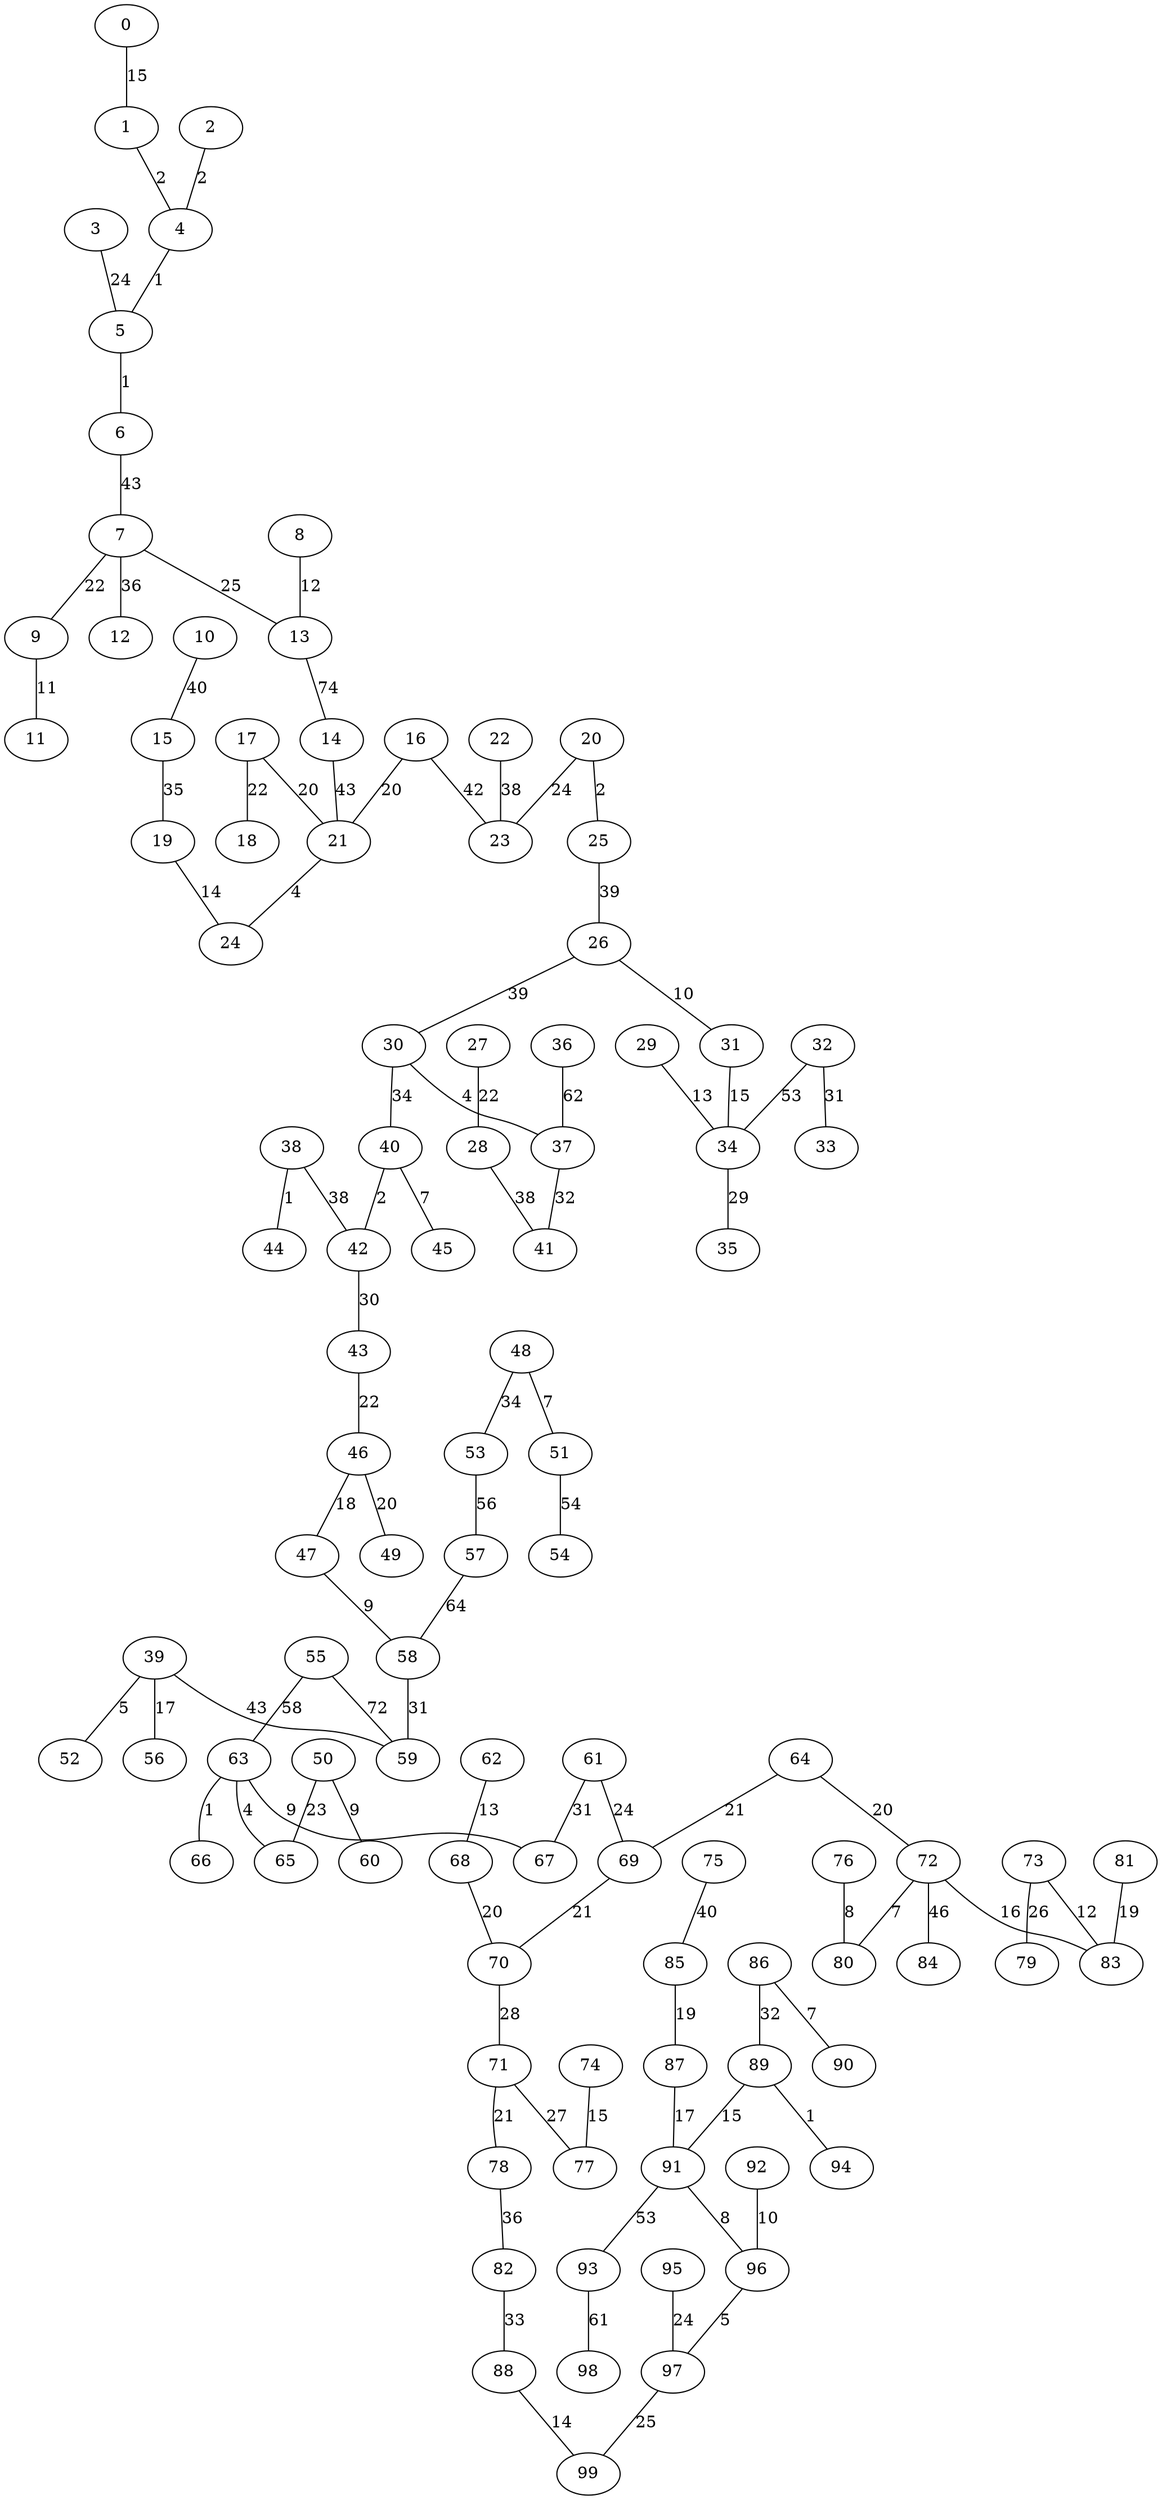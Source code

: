 graph {
  0 [label="0"];
  1 [label="1"];
  2 [label="2"];
  3 [label="3"];
  4 [label="4"];
  5 [label="5"];
  6 [label="6"];
  7 [label="7"];
  8 [label="8"];
  9 [label="9"];
  10 [label="10"];
  11 [label="11"];
  12 [label="12"];
  13 [label="13"];
  14 [label="14"];
  15 [label="15"];
  16 [label="16"];
  17 [label="17"];
  18 [label="18"];
  19 [label="19"];
  20 [label="20"];
  21 [label="21"];
  22 [label="22"];
  23 [label="23"];
  24 [label="24"];
  25 [label="25"];
  26 [label="26"];
  27 [label="27"];
  28 [label="28"];
  29 [label="29"];
  30 [label="30"];
  31 [label="31"];
  32 [label="32"];
  33 [label="33"];
  34 [label="34"];
  35 [label="35"];
  36 [label="36"];
  37 [label="37"];
  38 [label="38"];
  39 [label="39"];
  40 [label="40"];
  41 [label="41"];
  42 [label="42"];
  43 [label="43"];
  44 [label="44"];
  45 [label="45"];
  46 [label="46"];
  47 [label="47"];
  48 [label="48"];
  49 [label="49"];
  50 [label="50"];
  51 [label="51"];
  52 [label="52"];
  53 [label="53"];
  54 [label="54"];
  55 [label="55"];
  56 [label="56"];
  57 [label="57"];
  58 [label="58"];
  59 [label="59"];
  60 [label="60"];
  61 [label="61"];
  62 [label="62"];
  63 [label="63"];
  64 [label="64"];
  65 [label="65"];
  66 [label="66"];
  67 [label="67"];
  68 [label="68"];
  69 [label="69"];
  70 [label="70"];
  71 [label="71"];
  72 [label="72"];
  73 [label="73"];
  74 [label="74"];
  75 [label="75"];
  76 [label="76"];
  77 [label="77"];
  78 [label="78"];
  79 [label="79"];
  80 [label="80"];
  81 [label="81"];
  82 [label="82"];
  83 [label="83"];
  84 [label="84"];
  85 [label="85"];
  86 [label="86"];
  87 [label="87"];
  88 [label="88"];
  89 [label="89"];
  90 [label="90"];
  91 [label="91"];
  92 [label="92"];
  93 [label="93"];
  94 [label="94"];
  95 [label="95"];
  96 [label="96"];
  97 [label="97"];
  98 [label="98"];
  99 [label="99"];
  0 -- 1 [label="15"];
  1 -- 4 [label="2"];
  2 -- 4 [label="2"];
  3 -- 5 [label="24"];
  4 -- 5 [label="1"];
  5 -- 6 [label="1"];
  6 -- 7 [label="43"];
  7 -- 13 [label="25"];
  7 -- 9 [label="22"];
  7 -- 12 [label="36"];
  8 -- 13 [label="12"];
  9 -- 11 [label="11"];
  10 -- 15 [label="40"];
  13 -- 14 [label="74"];
  14 -- 21 [label="43"];
  15 -- 19 [label="35"];
  16 -- 21 [label="20"];
  16 -- 23 [label="42"];
  17 -- 18 [label="22"];
  17 -- 21 [label="20"];
  19 -- 24 [label="14"];
  20 -- 23 [label="24"];
  20 -- 25 [label="2"];
  21 -- 24 [label="4"];
  22 -- 23 [label="38"];
  25 -- 26 [label="39"];
  26 -- 30 [label="39"];
  26 -- 31 [label="10"];
  27 -- 28 [label="22"];
  28 -- 41 [label="38"];
  29 -- 34 [label="13"];
  30 -- 40 [label="34"];
  30 -- 37 [label="4"];
  31 -- 34 [label="15"];
  32 -- 34 [label="53"];
  32 -- 33 [label="31"];
  34 -- 35 [label="29"];
  36 -- 37 [label="62"];
  37 -- 41 [label="32"];
  38 -- 42 [label="38"];
  38 -- 44 [label="1"];
  39 -- 56 [label="17"];
  39 -- 59 [label="43"];
  39 -- 52 [label="5"];
  40 -- 42 [label="2"];
  40 -- 45 [label="7"];
  42 -- 43 [label="30"];
  43 -- 46 [label="22"];
  46 -- 49 [label="20"];
  46 -- 47 [label="18"];
  47 -- 58 [label="9"];
  48 -- 53 [label="34"];
  48 -- 51 [label="7"];
  50 -- 65 [label="23"];
  50 -- 60 [label="9"];
  51 -- 54 [label="54"];
  53 -- 57 [label="56"];
  55 -- 63 [label="58"];
  55 -- 59 [label="72"];
  57 -- 58 [label="64"];
  58 -- 59 [label="31"];
  61 -- 67 [label="31"];
  61 -- 69 [label="24"];
  62 -- 68 [label="13"];
  63 -- 67 [label="9"];
  63 -- 65 [label="4"];
  63 -- 66 [label="1"];
  64 -- 72 [label="20"];
  64 -- 69 [label="21"];
  68 -- 70 [label="20"];
  69 -- 70 [label="21"];
  70 -- 71 [label="28"];
  71 -- 78 [label="21"];
  71 -- 77 [label="27"];
  72 -- 84 [label="46"];
  72 -- 80 [label="7"];
  72 -- 83 [label="16"];
  73 -- 83 [label="12"];
  73 -- 79 [label="26"];
  74 -- 77 [label="15"];
  75 -- 85 [label="40"];
  76 -- 80 [label="8"];
  78 -- 82 [label="36"];
  81 -- 83 [label="19"];
  82 -- 88 [label="33"];
  85 -- 87 [label="19"];
  86 -- 90 [label="7"];
  86 -- 89 [label="32"];
  87 -- 91 [label="17"];
  88 -- 99 [label="14"];
  89 -- 94 [label="1"];
  89 -- 91 [label="15"];
  91 -- 93 [label="53"];
  91 -- 96 [label="8"];
  92 -- 96 [label="10"];
  93 -- 98 [label="61"];
  95 -- 97 [label="24"];
  96 -- 97 [label="5"];
  97 -- 99 [label="25"];
}